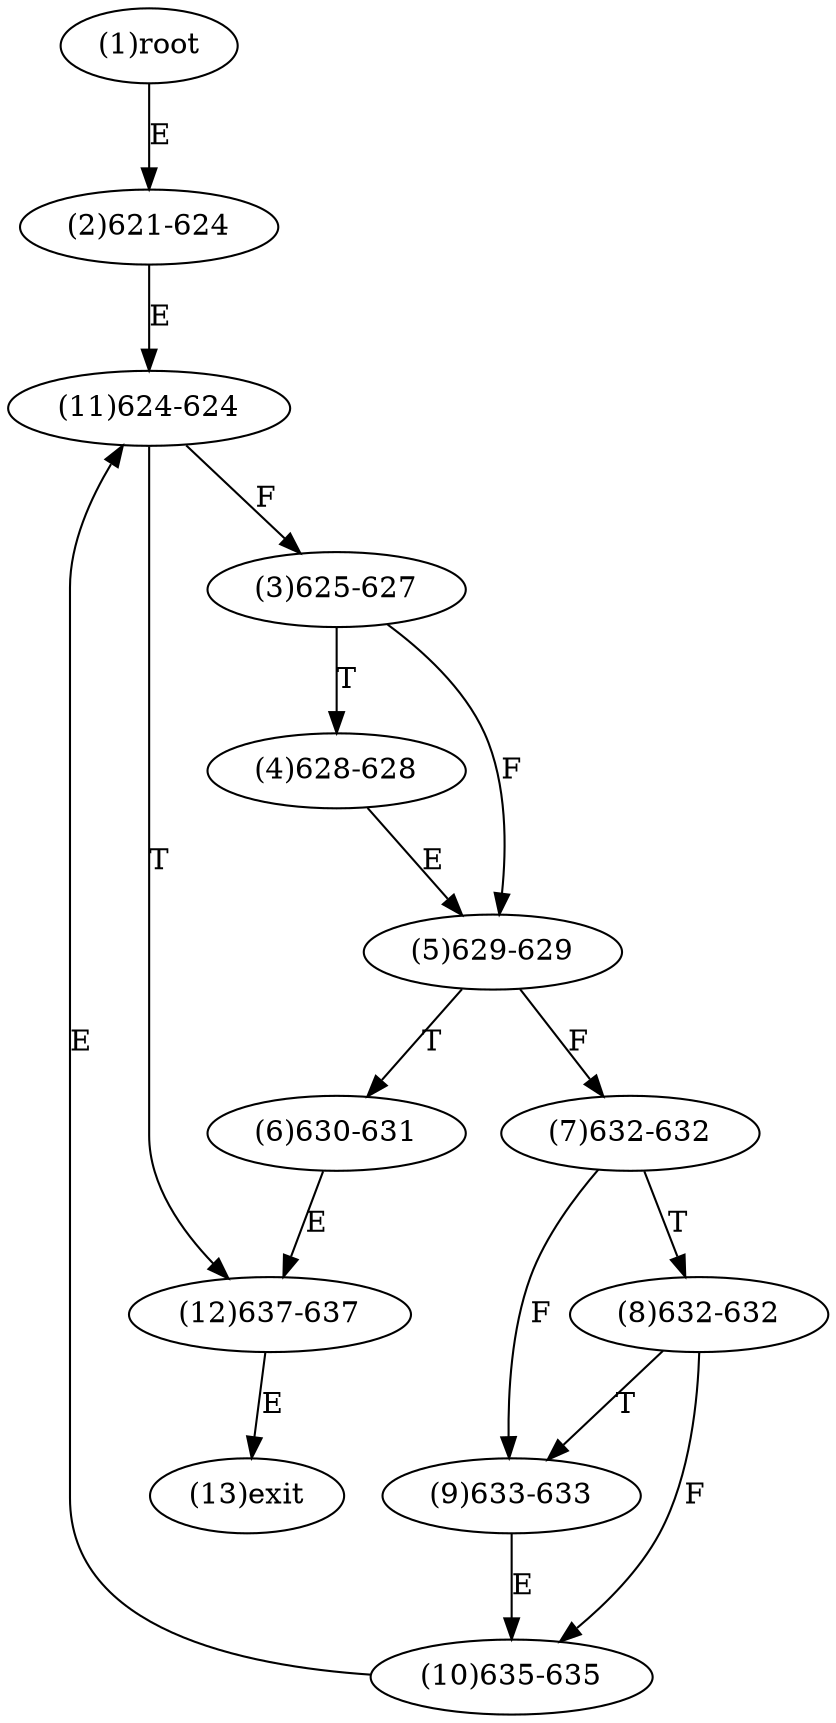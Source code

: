 digraph "" { 
1[ label="(1)root"];
2[ label="(2)621-624"];
3[ label="(3)625-627"];
4[ label="(4)628-628"];
5[ label="(5)629-629"];
6[ label="(6)630-631"];
7[ label="(7)632-632"];
8[ label="(8)632-632"];
9[ label="(9)633-633"];
10[ label="(10)635-635"];
11[ label="(11)624-624"];
12[ label="(12)637-637"];
13[ label="(13)exit"];
1->2[ label="E"];
2->11[ label="E"];
3->5[ label="F"];
3->4[ label="T"];
4->5[ label="E"];
5->7[ label="F"];
5->6[ label="T"];
6->12[ label="E"];
7->9[ label="F"];
7->8[ label="T"];
8->10[ label="F"];
8->9[ label="T"];
9->10[ label="E"];
10->11[ label="E"];
11->3[ label="F"];
11->12[ label="T"];
12->13[ label="E"];
}